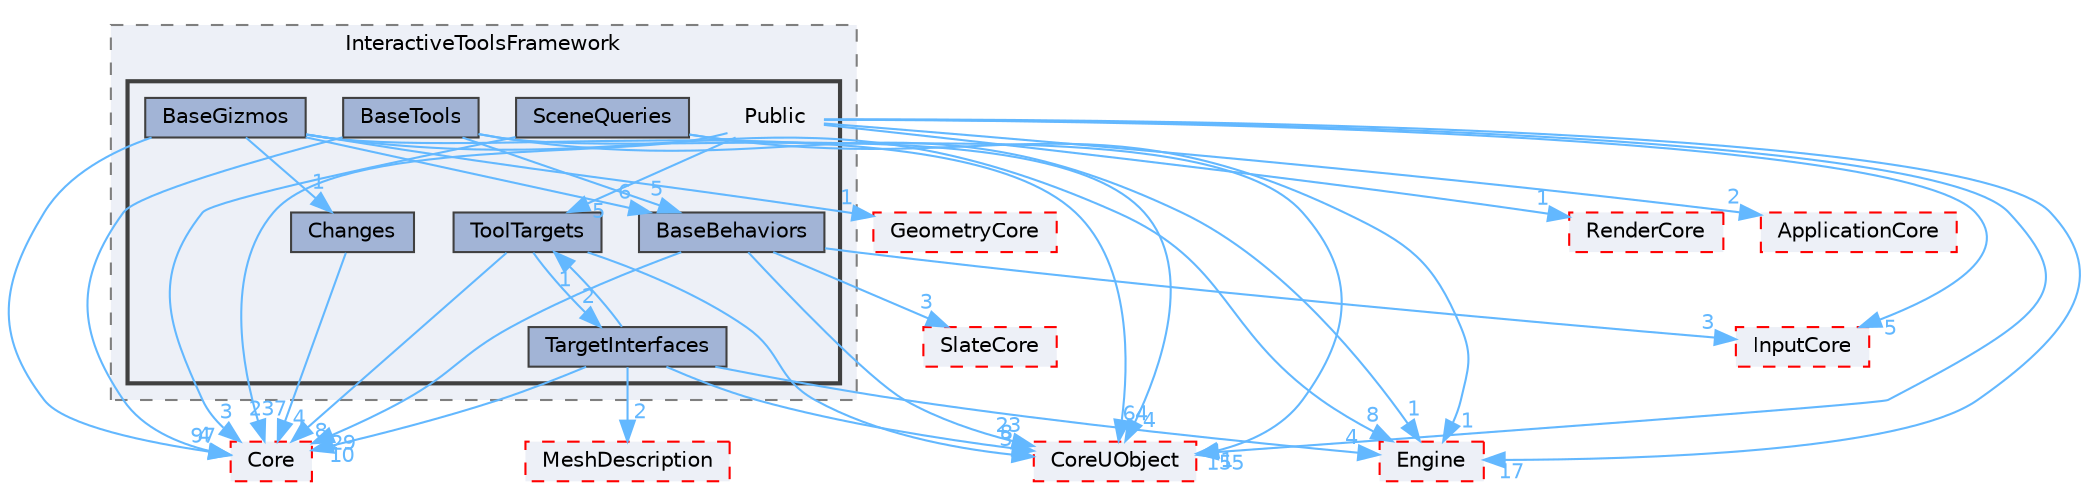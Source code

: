digraph "Public"
{
 // INTERACTIVE_SVG=YES
 // LATEX_PDF_SIZE
  bgcolor="transparent";
  edge [fontname=Helvetica,fontsize=10,labelfontname=Helvetica,labelfontsize=10];
  node [fontname=Helvetica,fontsize=10,shape=box,height=0.2,width=0.4];
  compound=true
  subgraph clusterdir_633ab565fb94068fd37272d8f8ea3297 {
    graph [ bgcolor="#edf0f7", pencolor="grey50", label="InteractiveToolsFramework", fontname=Helvetica,fontsize=10 style="filled,dashed", URL="dir_633ab565fb94068fd37272d8f8ea3297.html",tooltip=""]
  subgraph clusterdir_e9c6749d34226fde4c952a5df297bee9 {
    graph [ bgcolor="#edf0f7", pencolor="grey25", label="", fontname=Helvetica,fontsize=10 style="filled,bold", URL="dir_e9c6749d34226fde4c952a5df297bee9.html",tooltip=""]
    dir_e9c6749d34226fde4c952a5df297bee9 [shape=plaintext, label="Public"];
  dir_776a053e0f420963ce84febd43765993 [label="BaseBehaviors", fillcolor="#a2b4d6", color="grey25", style="filled", URL="dir_776a053e0f420963ce84febd43765993.html",tooltip=""];
  dir_16c2c3c505b3200f467f1d1ee40f1cdf [label="BaseGizmos", fillcolor="#a2b4d6", color="grey25", style="filled", URL="dir_16c2c3c505b3200f467f1d1ee40f1cdf.html",tooltip=""];
  dir_79b3e7413c9b2f85e7e9a51a95caefcc [label="BaseTools", fillcolor="#a2b4d6", color="grey25", style="filled", URL="dir_79b3e7413c9b2f85e7e9a51a95caefcc.html",tooltip=""];
  dir_137c46a2d42f6a74f3ce73944f1cefc6 [label="Changes", fillcolor="#a2b4d6", color="grey25", style="filled", URL="dir_137c46a2d42f6a74f3ce73944f1cefc6.html",tooltip=""];
  dir_fb4468aa8870a8110732130e96d13906 [label="SceneQueries", fillcolor="#a2b4d6", color="grey25", style="filled", URL="dir_fb4468aa8870a8110732130e96d13906.html",tooltip=""];
  dir_ffb69627c36f5c8f7394497faea542f0 [label="TargetInterfaces", fillcolor="#a2b4d6", color="grey25", style="filled", URL="dir_ffb69627c36f5c8f7394497faea542f0.html",tooltip=""];
  dir_fce98e9589251f850677dc920af78823 [label="ToolTargets", fillcolor="#a2b4d6", color="grey25", style="filled", URL="dir_fce98e9589251f850677dc920af78823.html",tooltip=""];
  }
  }
  dir_0e6cddcc9caa1238c7f3774224afaa45 [label="Core", fillcolor="#edf0f7", color="red", style="filled,dashed", URL="dir_0e6cddcc9caa1238c7f3774224afaa45.html",tooltip=""];
  dir_1b3e874b84daba3b34ce7cbbd2916bbd [label="RenderCore", fillcolor="#edf0f7", color="red", style="filled,dashed", URL="dir_1b3e874b84daba3b34ce7cbbd2916bbd.html",tooltip=""];
  dir_3e8e1daf27a38f5d72a6cbf6f3b5d663 [label="InputCore", fillcolor="#edf0f7", color="red", style="filled,dashed", URL="dir_3e8e1daf27a38f5d72a6cbf6f3b5d663.html",tooltip=""];
  dir_4c499e5e32e2b4479ad7e552df73eeae [label="CoreUObject", fillcolor="#edf0f7", color="red", style="filled,dashed", URL="dir_4c499e5e32e2b4479ad7e552df73eeae.html",tooltip=""];
  dir_800a28389bfec662d4af96c9be02c9b8 [label="GeometryCore", fillcolor="#edf0f7", color="red", style="filled,dashed", URL="dir_800a28389bfec662d4af96c9be02c9b8.html",tooltip=""];
  dir_a0470932637a5b4378844d0dd6134206 [label="ApplicationCore", fillcolor="#edf0f7", color="red", style="filled,dashed", URL="dir_a0470932637a5b4378844d0dd6134206.html",tooltip=""];
  dir_fdf6aa5c3cf3805bb958134448d60562 [label="Engine", fillcolor="#edf0f7", color="red", style="filled,dashed", URL="dir_fdf6aa5c3cf3805bb958134448d60562.html",tooltip=""];
  dir_63086eac6cac35ce1ba0dbb1e9e8f532 [label="MeshDescription", fillcolor="#edf0f7", color="red", style="filled,dashed", URL="dir_63086eac6cac35ce1ba0dbb1e9e8f532.html",tooltip=""];
  dir_f0f0d357c8c9eca10fb05693ae8c53b1 [label="SlateCore", fillcolor="#edf0f7", color="red", style="filled,dashed", URL="dir_f0f0d357c8c9eca10fb05693ae8c53b1.html",tooltip=""];
  dir_e9c6749d34226fde4c952a5df297bee9->dir_0e6cddcc9caa1238c7f3774224afaa45 [headlabel="237", labeldistance=1.5 headhref="dir_000941_000266.html" href="dir_000941_000266.html" color="steelblue1" fontcolor="steelblue1"];
  dir_e9c6749d34226fde4c952a5df297bee9->dir_1b3e874b84daba3b34ce7cbbd2916bbd [headlabel="1", labeldistance=1.5 headhref="dir_000941_000959.html" href="dir_000941_000959.html" color="steelblue1" fontcolor="steelblue1"];
  dir_e9c6749d34226fde4c952a5df297bee9->dir_3e8e1daf27a38f5d72a6cbf6f3b5d663 [headlabel="5", labeldistance=1.5 headhref="dir_000941_000493.html" href="dir_000941_000493.html" color="steelblue1" fontcolor="steelblue1"];
  dir_e9c6749d34226fde4c952a5df297bee9->dir_4c499e5e32e2b4479ad7e552df73eeae [headlabel="155", labeldistance=1.5 headhref="dir_000941_000268.html" href="dir_000941_000268.html" color="steelblue1" fontcolor="steelblue1"];
  dir_e9c6749d34226fde4c952a5df297bee9->dir_a0470932637a5b4378844d0dd6134206 [headlabel="2", labeldistance=1.5 headhref="dir_000941_000056.html" href="dir_000941_000056.html" color="steelblue1" fontcolor="steelblue1"];
  dir_e9c6749d34226fde4c952a5df297bee9->dir_fce98e9589251f850677dc920af78823 [headlabel="5", labeldistance=1.5 headhref="dir_000941_001192.html" href="dir_000941_001192.html" color="steelblue1" fontcolor="steelblue1"];
  dir_e9c6749d34226fde4c952a5df297bee9->dir_fdf6aa5c3cf3805bb958134448d60562 [headlabel="17", labeldistance=1.5 headhref="dir_000941_000366.html" href="dir_000941_000366.html" color="steelblue1" fontcolor="steelblue1"];
  dir_776a053e0f420963ce84febd43765993->dir_0e6cddcc9caa1238c7f3774224afaa45 [headlabel="29", labeldistance=1.5 headhref="dir_000087_000266.html" href="dir_000087_000266.html" color="steelblue1" fontcolor="steelblue1"];
  dir_776a053e0f420963ce84febd43765993->dir_3e8e1daf27a38f5d72a6cbf6f3b5d663 [headlabel="3", labeldistance=1.5 headhref="dir_000087_000493.html" href="dir_000087_000493.html" color="steelblue1" fontcolor="steelblue1"];
  dir_776a053e0f420963ce84febd43765993->dir_4c499e5e32e2b4479ad7e552df73eeae [headlabel="23", labeldistance=1.5 headhref="dir_000087_000268.html" href="dir_000087_000268.html" color="steelblue1" fontcolor="steelblue1"];
  dir_776a053e0f420963ce84febd43765993->dir_f0f0d357c8c9eca10fb05693ae8c53b1 [headlabel="3", labeldistance=1.5 headhref="dir_000087_001045.html" href="dir_000087_001045.html" color="steelblue1" fontcolor="steelblue1"];
  dir_16c2c3c505b3200f467f1d1ee40f1cdf->dir_0e6cddcc9caa1238c7f3774224afaa45 [headlabel="97", labeldistance=1.5 headhref="dir_000088_000266.html" href="dir_000088_000266.html" color="steelblue1" fontcolor="steelblue1"];
  dir_16c2c3c505b3200f467f1d1ee40f1cdf->dir_137c46a2d42f6a74f3ce73944f1cefc6 [headlabel="1", labeldistance=1.5 headhref="dir_000088_000125.html" href="dir_000088_000125.html" color="steelblue1" fontcolor="steelblue1"];
  dir_16c2c3c505b3200f467f1d1ee40f1cdf->dir_4c499e5e32e2b4479ad7e552df73eeae [headlabel="64", labeldistance=1.5 headhref="dir_000088_000268.html" href="dir_000088_000268.html" color="steelblue1" fontcolor="steelblue1"];
  dir_16c2c3c505b3200f467f1d1ee40f1cdf->dir_776a053e0f420963ce84febd43765993 [headlabel="6", labeldistance=1.5 headhref="dir_000088_000087.html" href="dir_000088_000087.html" color="steelblue1" fontcolor="steelblue1"];
  dir_16c2c3c505b3200f467f1d1ee40f1cdf->dir_800a28389bfec662d4af96c9be02c9b8 [headlabel="1", labeldistance=1.5 headhref="dir_000088_000439.html" href="dir_000088_000439.html" color="steelblue1" fontcolor="steelblue1"];
  dir_16c2c3c505b3200f467f1d1ee40f1cdf->dir_fdf6aa5c3cf3805bb958134448d60562 [headlabel="8", labeldistance=1.5 headhref="dir_000088_000366.html" href="dir_000088_000366.html" color="steelblue1" fontcolor="steelblue1"];
  dir_79b3e7413c9b2f85e7e9a51a95caefcc->dir_0e6cddcc9caa1238c7f3774224afaa45 [headlabel="4", labeldistance=1.5 headhref="dir_000091_000266.html" href="dir_000091_000266.html" color="steelblue1" fontcolor="steelblue1"];
  dir_79b3e7413c9b2f85e7e9a51a95caefcc->dir_4c499e5e32e2b4479ad7e552df73eeae [headlabel="4", labeldistance=1.5 headhref="dir_000091_000268.html" href="dir_000091_000268.html" color="steelblue1" fontcolor="steelblue1"];
  dir_79b3e7413c9b2f85e7e9a51a95caefcc->dir_776a053e0f420963ce84febd43765993 [headlabel="5", labeldistance=1.5 headhref="dir_000091_000087.html" href="dir_000091_000087.html" color="steelblue1" fontcolor="steelblue1"];
  dir_79b3e7413c9b2f85e7e9a51a95caefcc->dir_fdf6aa5c3cf3805bb958134448d60562 [headlabel="1", labeldistance=1.5 headhref="dir_000091_000366.html" href="dir_000091_000366.html" color="steelblue1" fontcolor="steelblue1"];
  dir_137c46a2d42f6a74f3ce73944f1cefc6->dir_0e6cddcc9caa1238c7f3774224afaa45 [headlabel="4", labeldistance=1.5 headhref="dir_000125_000266.html" href="dir_000125_000266.html" color="steelblue1" fontcolor="steelblue1"];
  dir_fb4468aa8870a8110732130e96d13906->dir_0e6cddcc9caa1238c7f3774224afaa45 [headlabel="3", labeldistance=1.5 headhref="dir_000994_000266.html" href="dir_000994_000266.html" color="steelblue1" fontcolor="steelblue1"];
  dir_fb4468aa8870a8110732130e96d13906->dir_4c499e5e32e2b4479ad7e552df73eeae [headlabel="1", labeldistance=1.5 headhref="dir_000994_000268.html" href="dir_000994_000268.html" color="steelblue1" fontcolor="steelblue1"];
  dir_fb4468aa8870a8110732130e96d13906->dir_fdf6aa5c3cf3805bb958134448d60562 [headlabel="1", labeldistance=1.5 headhref="dir_000994_000366.html" href="dir_000994_000366.html" color="steelblue1" fontcolor="steelblue1"];
  dir_ffb69627c36f5c8f7394497faea542f0->dir_0e6cddcc9caa1238c7f3774224afaa45 [headlabel="10", labeldistance=1.5 headhref="dir_001167_000266.html" href="dir_001167_000266.html" color="steelblue1" fontcolor="steelblue1"];
  dir_ffb69627c36f5c8f7394497faea542f0->dir_4c499e5e32e2b4479ad7e552df73eeae [headlabel="8", labeldistance=1.5 headhref="dir_001167_000268.html" href="dir_001167_000268.html" color="steelblue1" fontcolor="steelblue1"];
  dir_ffb69627c36f5c8f7394497faea542f0->dir_63086eac6cac35ce1ba0dbb1e9e8f532 [headlabel="2", labeldistance=1.5 headhref="dir_001167_000623.html" href="dir_001167_000623.html" color="steelblue1" fontcolor="steelblue1"];
  dir_ffb69627c36f5c8f7394497faea542f0->dir_fce98e9589251f850677dc920af78823 [headlabel="1", labeldistance=1.5 headhref="dir_001167_001192.html" href="dir_001167_001192.html" color="steelblue1" fontcolor="steelblue1"];
  dir_ffb69627c36f5c8f7394497faea542f0->dir_fdf6aa5c3cf3805bb958134448d60562 [headlabel="4", labeldistance=1.5 headhref="dir_001167_000366.html" href="dir_001167_000366.html" color="steelblue1" fontcolor="steelblue1"];
  dir_fce98e9589251f850677dc920af78823->dir_0e6cddcc9caa1238c7f3774224afaa45 [headlabel="8", labeldistance=1.5 headhref="dir_001192_000266.html" href="dir_001192_000266.html" color="steelblue1" fontcolor="steelblue1"];
  dir_fce98e9589251f850677dc920af78823->dir_4c499e5e32e2b4479ad7e552df73eeae [headlabel="3", labeldistance=1.5 headhref="dir_001192_000268.html" href="dir_001192_000268.html" color="steelblue1" fontcolor="steelblue1"];
  dir_fce98e9589251f850677dc920af78823->dir_ffb69627c36f5c8f7394497faea542f0 [headlabel="2", labeldistance=1.5 headhref="dir_001192_001167.html" href="dir_001192_001167.html" color="steelblue1" fontcolor="steelblue1"];
}
